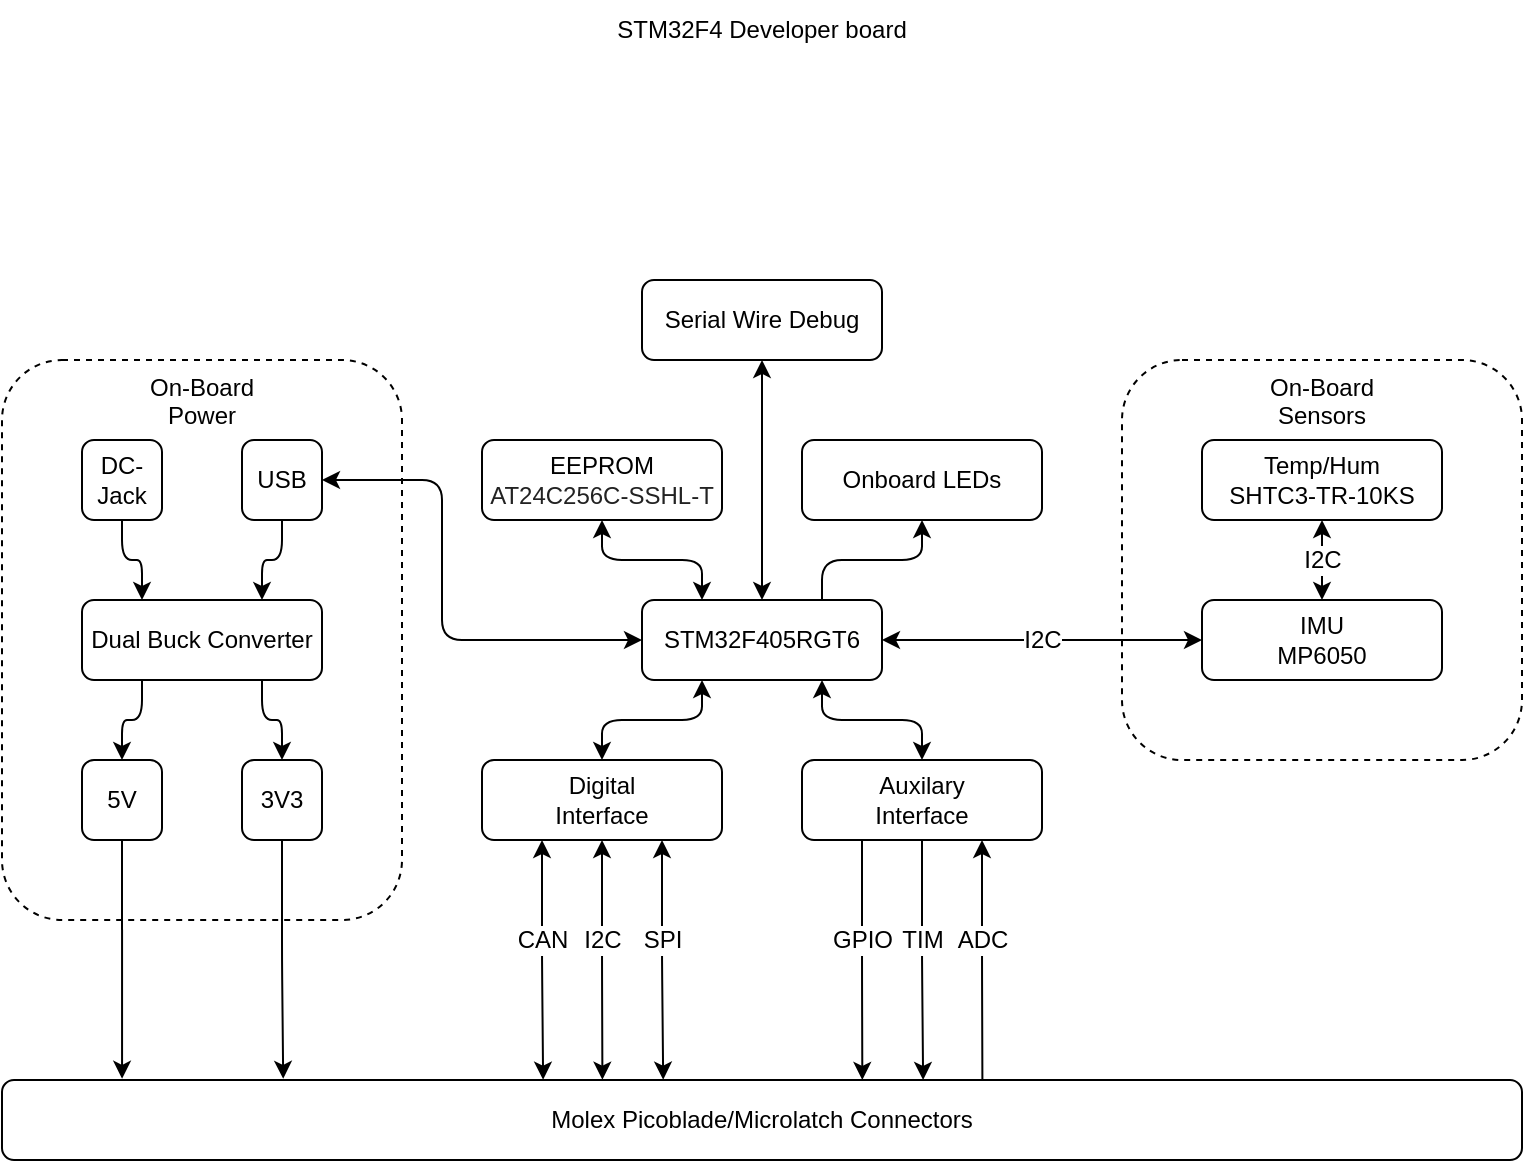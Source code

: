 <mxfile version="16.1.2" type="device"><diagram id="USU0eFKx4S3ubxDn_Omu" name="Page-1"><mxGraphModel dx="805" dy="482" grid="1" gridSize="10" guides="1" tooltips="1" connect="1" arrows="1" fold="1" page="1" pageScale="1" pageWidth="1169" pageHeight="827" math="0" shadow="0"><root><mxCell id="0"/><mxCell id="1" parent="0"/><mxCell id="Zh3rjeTcdA4WQegXBWAA-21" value="On-Board&lt;br&gt;Power" style="rounded=1;whiteSpace=wrap;html=1;fillColor=none;verticalAlign=top;dashed=1;" vertex="1" parent="1"><mxGeometry x="200" y="200" width="200" height="280" as="geometry"/></mxCell><mxCell id="Zh3rjeTcdA4WQegXBWAA-6" style="edgeStyle=orthogonalEdgeStyle;rounded=1;orthogonalLoop=1;jettySize=auto;html=1;exitX=0.25;exitY=1;exitDx=0;exitDy=0;entryX=0.5;entryY=0;entryDx=0;entryDy=0;" edge="1" parent="1" source="Zh3rjeTcdA4WQegXBWAA-1" target="Zh3rjeTcdA4WQegXBWAA-3"><mxGeometry relative="1" as="geometry"/></mxCell><mxCell id="Zh3rjeTcdA4WQegXBWAA-32" style="edgeStyle=orthogonalEdgeStyle;rounded=1;orthogonalLoop=1;jettySize=auto;html=1;exitX=0.75;exitY=1;exitDx=0;exitDy=0;entryX=0.5;entryY=0;entryDx=0;entryDy=0;" edge="1" parent="1" source="Zh3rjeTcdA4WQegXBWAA-1" target="Zh3rjeTcdA4WQegXBWAA-4"><mxGeometry relative="1" as="geometry"/></mxCell><mxCell id="Zh3rjeTcdA4WQegXBWAA-1" value="Dual Buck Converter" style="rounded=1;whiteSpace=wrap;html=1;" vertex="1" parent="1"><mxGeometry x="240" y="320" width="120" height="40" as="geometry"/></mxCell><mxCell id="Zh3rjeTcdA4WQegXBWAA-2" value="STM32F4 Developer board" style="text;html=1;strokeColor=none;fillColor=none;align=center;verticalAlign=middle;whiteSpace=wrap;rounded=0;" vertex="1" parent="1"><mxGeometry x="435" y="20" width="290" height="30" as="geometry"/></mxCell><mxCell id="Zh3rjeTcdA4WQegXBWAA-78" style="edgeStyle=orthogonalEdgeStyle;rounded=1;orthogonalLoop=1;jettySize=auto;html=1;exitX=0.5;exitY=1;exitDx=0;exitDy=0;entryX=0.079;entryY=-0.015;entryDx=0;entryDy=0;entryPerimeter=0;fontSize=12;startArrow=none;startFill=0;" edge="1" parent="1" source="Zh3rjeTcdA4WQegXBWAA-3" target="Zh3rjeTcdA4WQegXBWAA-39"><mxGeometry relative="1" as="geometry"/></mxCell><mxCell id="Zh3rjeTcdA4WQegXBWAA-3" value="5V" style="rounded=1;whiteSpace=wrap;html=1;" vertex="1" parent="1"><mxGeometry x="240" y="400" width="40" height="40" as="geometry"/></mxCell><mxCell id="Zh3rjeTcdA4WQegXBWAA-79" style="edgeStyle=orthogonalEdgeStyle;rounded=1;orthogonalLoop=1;jettySize=auto;html=1;exitX=0.5;exitY=1;exitDx=0;exitDy=0;entryX=0.185;entryY=-0.015;entryDx=0;entryDy=0;entryPerimeter=0;fontSize=12;startArrow=none;startFill=0;" edge="1" parent="1" source="Zh3rjeTcdA4WQegXBWAA-4" target="Zh3rjeTcdA4WQegXBWAA-39"><mxGeometry relative="1" as="geometry"/></mxCell><mxCell id="Zh3rjeTcdA4WQegXBWAA-4" value="3V3" style="rounded=1;whiteSpace=wrap;html=1;" vertex="1" parent="1"><mxGeometry x="320" y="400" width="40" height="40" as="geometry"/></mxCell><mxCell id="Zh3rjeTcdA4WQegXBWAA-36" style="edgeStyle=orthogonalEdgeStyle;rounded=1;orthogonalLoop=1;jettySize=auto;html=1;exitX=0.5;exitY=1;exitDx=0;exitDy=0;entryX=0.75;entryY=0;entryDx=0;entryDy=0;" edge="1" parent="1" source="Zh3rjeTcdA4WQegXBWAA-9" target="Zh3rjeTcdA4WQegXBWAA-1"><mxGeometry relative="1" as="geometry"/></mxCell><mxCell id="Zh3rjeTcdA4WQegXBWAA-69" style="edgeStyle=orthogonalEdgeStyle;rounded=1;orthogonalLoop=1;jettySize=auto;html=1;exitX=1;exitY=0.5;exitDx=0;exitDy=0;entryX=0;entryY=0.5;entryDx=0;entryDy=0;fontSize=12;startArrow=classic;startFill=1;" edge="1" parent="1" source="Zh3rjeTcdA4WQegXBWAA-9" target="Zh3rjeTcdA4WQegXBWAA-11"><mxGeometry relative="1" as="geometry"><Array as="points"><mxPoint x="420" y="260"/><mxPoint x="420" y="340"/></Array></mxGeometry></mxCell><mxCell id="Zh3rjeTcdA4WQegXBWAA-9" value="USB" style="rounded=1;whiteSpace=wrap;html=1;" vertex="1" parent="1"><mxGeometry x="320" y="240" width="40" height="40" as="geometry"/></mxCell><mxCell id="Zh3rjeTcdA4WQegXBWAA-52" style="edgeStyle=orthogonalEdgeStyle;rounded=1;orthogonalLoop=1;jettySize=auto;html=1;exitX=1;exitY=0.5;exitDx=0;exitDy=0;entryX=0;entryY=0.5;entryDx=0;entryDy=0;fontSize=12;startArrow=classic;startFill=1;" edge="1" parent="1" source="Zh3rjeTcdA4WQegXBWAA-11" target="Zh3rjeTcdA4WQegXBWAA-13"><mxGeometry relative="1" as="geometry"/></mxCell><mxCell id="Zh3rjeTcdA4WQegXBWAA-64" value="I2C" style="edgeLabel;html=1;align=center;verticalAlign=middle;resizable=0;points=[];fontSize=12;labelBackgroundColor=default;" vertex="1" connectable="0" parent="Zh3rjeTcdA4WQegXBWAA-52"><mxGeometry x="0.112" y="-1" relative="1" as="geometry"><mxPoint x="-9" y="-1" as="offset"/></mxGeometry></mxCell><mxCell id="Zh3rjeTcdA4WQegXBWAA-57" style="edgeStyle=orthogonalEdgeStyle;rounded=1;orthogonalLoop=1;jettySize=auto;html=1;exitX=0.25;exitY=1;exitDx=0;exitDy=0;entryX=0.5;entryY=0;entryDx=0;entryDy=0;fontSize=12;startArrow=classic;startFill=1;" edge="1" parent="1" source="Zh3rjeTcdA4WQegXBWAA-11" target="Zh3rjeTcdA4WQegXBWAA-55"><mxGeometry relative="1" as="geometry"/></mxCell><mxCell id="Zh3rjeTcdA4WQegXBWAA-58" style="edgeStyle=orthogonalEdgeStyle;rounded=1;orthogonalLoop=1;jettySize=auto;html=1;exitX=0.75;exitY=1;exitDx=0;exitDy=0;entryX=0.5;entryY=0;entryDx=0;entryDy=0;fontSize=12;startArrow=classic;startFill=1;" edge="1" parent="1" source="Zh3rjeTcdA4WQegXBWAA-11" target="Zh3rjeTcdA4WQegXBWAA-56"><mxGeometry relative="1" as="geometry"/></mxCell><mxCell id="Zh3rjeTcdA4WQegXBWAA-87" style="edgeStyle=orthogonalEdgeStyle;rounded=1;orthogonalLoop=1;jettySize=auto;html=1;exitX=0.75;exitY=0;exitDx=0;exitDy=0;entryX=0.5;entryY=1;entryDx=0;entryDy=0;fontSize=12;startArrow=none;startFill=0;" edge="1" parent="1" source="Zh3rjeTcdA4WQegXBWAA-11" target="Zh3rjeTcdA4WQegXBWAA-86"><mxGeometry relative="1" as="geometry"/></mxCell><mxCell id="Zh3rjeTcdA4WQegXBWAA-90" style="edgeStyle=orthogonalEdgeStyle;rounded=1;orthogonalLoop=1;jettySize=auto;html=1;entryX=0.5;entryY=1;entryDx=0;entryDy=0;fontSize=12;startArrow=classic;startFill=1;strokeColor=default;" edge="1" parent="1" source="Zh3rjeTcdA4WQegXBWAA-11" target="Zh3rjeTcdA4WQegXBWAA-89"><mxGeometry relative="1" as="geometry"/></mxCell><mxCell id="Zh3rjeTcdA4WQegXBWAA-11" value="STM32F405RGT6" style="rounded=1;whiteSpace=wrap;html=1;" vertex="1" parent="1"><mxGeometry x="520" y="320" width="120" height="40" as="geometry"/></mxCell><mxCell id="Zh3rjeTcdA4WQegXBWAA-14" value="On-Board&lt;br&gt;Sensors" style="rounded=1;whiteSpace=wrap;html=1;fillColor=none;verticalAlign=top;dashed=1;" vertex="1" parent="1"><mxGeometry x="760" y="200" width="200" height="200" as="geometry"/></mxCell><mxCell id="Zh3rjeTcdA4WQegXBWAA-67" value="I2C" style="edgeStyle=orthogonalEdgeStyle;rounded=0;orthogonalLoop=1;jettySize=auto;html=1;exitX=0.5;exitY=0;exitDx=0;exitDy=0;entryX=0.5;entryY=1;entryDx=0;entryDy=0;fontSize=12;startArrow=classic;startFill=1;" edge="1" parent="1" source="Zh3rjeTcdA4WQegXBWAA-13" target="Zh3rjeTcdA4WQegXBWAA-16"><mxGeometry relative="1" as="geometry"/></mxCell><mxCell id="Zh3rjeTcdA4WQegXBWAA-13" value="IMU&lt;br&gt;MP6050" style="rounded=1;whiteSpace=wrap;html=1;" vertex="1" parent="1"><mxGeometry x="800" y="320" width="120" height="40" as="geometry"/></mxCell><mxCell id="Zh3rjeTcdA4WQegXBWAA-16" value="Temp/Hum&lt;br&gt;&lt;span&gt;SHTC3-TR-10KS&lt;/span&gt;" style="rounded=1;whiteSpace=wrap;html=1;" vertex="1" parent="1"><mxGeometry x="800" y="240" width="120" height="40" as="geometry"/></mxCell><mxCell id="Zh3rjeTcdA4WQegXBWAA-85" style="edgeStyle=orthogonalEdgeStyle;rounded=1;orthogonalLoop=1;jettySize=auto;html=1;entryX=0.25;entryY=0;entryDx=0;entryDy=0;fontSize=12;startArrow=classic;startFill=1;" edge="1" parent="1" source="Zh3rjeTcdA4WQegXBWAA-17" target="Zh3rjeTcdA4WQegXBWAA-11"><mxGeometry relative="1" as="geometry"/></mxCell><mxCell id="Zh3rjeTcdA4WQegXBWAA-17" value="EEPROM&lt;br&gt;&lt;span style=&quot;color: rgb(34 , 34 , 34)&quot;&gt;AT24C256C-SSHL-T&lt;/span&gt;" style="rounded=1;whiteSpace=wrap;html=1;fillColor=default;" vertex="1" parent="1"><mxGeometry x="440" y="240" width="120" height="40" as="geometry"/></mxCell><mxCell id="Zh3rjeTcdA4WQegXBWAA-35" style="edgeStyle=orthogonalEdgeStyle;rounded=1;orthogonalLoop=1;jettySize=auto;html=1;entryX=0.25;entryY=0;entryDx=0;entryDy=0;" edge="1" parent="1" source="Zh3rjeTcdA4WQegXBWAA-33" target="Zh3rjeTcdA4WQegXBWAA-1"><mxGeometry relative="1" as="geometry"/></mxCell><mxCell id="Zh3rjeTcdA4WQegXBWAA-33" value="DC- Jack" style="rounded=1;whiteSpace=wrap;html=1;fillColor=default;" vertex="1" parent="1"><mxGeometry x="240" y="240" width="40" height="40" as="geometry"/></mxCell><mxCell id="Zh3rjeTcdA4WQegXBWAA-39" value="Molex Picoblade/Microlatch Connectors" style="rounded=1;whiteSpace=wrap;html=1;fillColor=default;" vertex="1" parent="1"><mxGeometry x="200" y="560" width="760" height="40" as="geometry"/></mxCell><mxCell id="Zh3rjeTcdA4WQegXBWAA-70" style="edgeStyle=orthogonalEdgeStyle;rounded=1;orthogonalLoop=1;jettySize=auto;html=1;exitX=0.25;exitY=1;exitDx=0;exitDy=0;entryX=0.356;entryY=-0.004;entryDx=0;entryDy=0;entryPerimeter=0;fontSize=12;startArrow=classic;startFill=1;" edge="1" parent="1" source="Zh3rjeTcdA4WQegXBWAA-55" target="Zh3rjeTcdA4WQegXBWAA-39"><mxGeometry relative="1" as="geometry"/></mxCell><mxCell id="Zh3rjeTcdA4WQegXBWAA-80" value="CAN" style="edgeLabel;html=1;align=center;verticalAlign=middle;resizable=0;points=[];fontSize=12;" vertex="1" connectable="0" parent="Zh3rjeTcdA4WQegXBWAA-70"><mxGeometry x="0.32" y="1" relative="1" as="geometry"><mxPoint x="-2" y="-29" as="offset"/></mxGeometry></mxCell><mxCell id="Zh3rjeTcdA4WQegXBWAA-71" style="edgeStyle=orthogonalEdgeStyle;rounded=1;orthogonalLoop=1;jettySize=auto;html=1;exitX=0.5;exitY=1;exitDx=0;exitDy=0;entryX=0.395;entryY=-0.004;entryDx=0;entryDy=0;entryPerimeter=0;fontSize=12;startArrow=classic;startFill=1;" edge="1" parent="1" source="Zh3rjeTcdA4WQegXBWAA-55" target="Zh3rjeTcdA4WQegXBWAA-39"><mxGeometry relative="1" as="geometry"/></mxCell><mxCell id="Zh3rjeTcdA4WQegXBWAA-81" value="I2C" style="edgeLabel;html=1;align=center;verticalAlign=middle;resizable=0;points=[];fontSize=12;" vertex="1" connectable="0" parent="Zh3rjeTcdA4WQegXBWAA-71"><mxGeometry x="0.367" y="-1" relative="1" as="geometry"><mxPoint x="1" y="-32" as="offset"/></mxGeometry></mxCell><mxCell id="Zh3rjeTcdA4WQegXBWAA-72" style="edgeStyle=orthogonalEdgeStyle;rounded=1;orthogonalLoop=1;jettySize=auto;html=1;exitX=0.75;exitY=1;exitDx=0;exitDy=0;entryX=0.435;entryY=-0.004;entryDx=0;entryDy=0;entryPerimeter=0;fontSize=12;startArrow=classic;startFill=1;" edge="1" parent="1" source="Zh3rjeTcdA4WQegXBWAA-55" target="Zh3rjeTcdA4WQegXBWAA-39"><mxGeometry relative="1" as="geometry"/></mxCell><mxCell id="Zh3rjeTcdA4WQegXBWAA-82" value="SPI" style="edgeLabel;html=1;align=center;verticalAlign=middle;resizable=0;points=[];fontSize=12;" vertex="1" connectable="0" parent="Zh3rjeTcdA4WQegXBWAA-72"><mxGeometry x="0.218" y="2" relative="1" as="geometry"><mxPoint x="-3" y="-23" as="offset"/></mxGeometry></mxCell><mxCell id="Zh3rjeTcdA4WQegXBWAA-55" value="Digital&lt;br&gt;Interface" style="rounded=1;whiteSpace=wrap;html=1;fontSize=12;fillColor=default;" vertex="1" parent="1"><mxGeometry x="440" y="400" width="120" height="40" as="geometry"/></mxCell><mxCell id="Zh3rjeTcdA4WQegXBWAA-74" style="edgeStyle=orthogonalEdgeStyle;rounded=1;orthogonalLoop=1;jettySize=auto;html=1;exitX=0.25;exitY=1;exitDx=0;exitDy=0;entryX=0.566;entryY=0;entryDx=0;entryDy=0;entryPerimeter=0;fontSize=12;startArrow=none;startFill=0;" edge="1" parent="1" source="Zh3rjeTcdA4WQegXBWAA-56" target="Zh3rjeTcdA4WQegXBWAA-39"><mxGeometry relative="1" as="geometry"/></mxCell><mxCell id="Zh3rjeTcdA4WQegXBWAA-83" value="GPIO" style="edgeLabel;html=1;align=center;verticalAlign=middle;resizable=0;points=[];fontSize=12;" vertex="1" connectable="0" parent="Zh3rjeTcdA4WQegXBWAA-74"><mxGeometry x="0.261" relative="1" as="geometry"><mxPoint y="-26" as="offset"/></mxGeometry></mxCell><mxCell id="Zh3rjeTcdA4WQegXBWAA-75" style="edgeStyle=orthogonalEdgeStyle;rounded=1;orthogonalLoop=1;jettySize=auto;html=1;exitX=0.5;exitY=1;exitDx=0;exitDy=0;entryX=0.606;entryY=0;entryDx=0;entryDy=0;entryPerimeter=0;fontSize=12;startArrow=none;startFill=0;" edge="1" parent="1" source="Zh3rjeTcdA4WQegXBWAA-56" target="Zh3rjeTcdA4WQegXBWAA-39"><mxGeometry relative="1" as="geometry"/></mxCell><mxCell id="Zh3rjeTcdA4WQegXBWAA-84" value="TIM" style="edgeLabel;html=1;align=center;verticalAlign=middle;resizable=0;points=[];fontSize=12;" vertex="1" connectable="0" parent="Zh3rjeTcdA4WQegXBWAA-75"><mxGeometry x="-0.086" y="1" relative="1" as="geometry"><mxPoint x="-1" y="-5" as="offset"/></mxGeometry></mxCell><mxCell id="Zh3rjeTcdA4WQegXBWAA-77" style="edgeStyle=orthogonalEdgeStyle;rounded=1;orthogonalLoop=1;jettySize=auto;html=1;exitX=0.75;exitY=1;exitDx=0;exitDy=0;entryX=0.645;entryY=0;entryDx=0;entryDy=0;entryPerimeter=0;fontSize=12;startArrow=classic;startFill=1;endArrow=none;endFill=0;" edge="1" parent="1" source="Zh3rjeTcdA4WQegXBWAA-56" target="Zh3rjeTcdA4WQegXBWAA-39"><mxGeometry relative="1" as="geometry"/></mxCell><mxCell id="Zh3rjeTcdA4WQegXBWAA-88" value="ADC" style="edgeLabel;html=1;align=center;verticalAlign=middle;resizable=0;points=[];fontSize=12;" vertex="1" connectable="0" parent="Zh3rjeTcdA4WQegXBWAA-77"><mxGeometry x="-0.178" relative="1" as="geometry"><mxPoint as="offset"/></mxGeometry></mxCell><mxCell id="Zh3rjeTcdA4WQegXBWAA-56" value="Auxilary&lt;br&gt;Interface" style="rounded=1;whiteSpace=wrap;html=1;fontSize=12;fillColor=default;" vertex="1" parent="1"><mxGeometry x="600" y="400" width="120" height="40" as="geometry"/></mxCell><mxCell id="Zh3rjeTcdA4WQegXBWAA-86" value="Onboard LEDs" style="rounded=1;whiteSpace=wrap;html=1;fontSize=12;fillColor=default;" vertex="1" parent="1"><mxGeometry x="600" y="240" width="120" height="40" as="geometry"/></mxCell><mxCell id="Zh3rjeTcdA4WQegXBWAA-89" value="Serial Wire Debug" style="rounded=1;whiteSpace=wrap;html=1;fontSize=12;fillColor=default;" vertex="1" parent="1"><mxGeometry x="520" y="160" width="120" height="40" as="geometry"/></mxCell></root></mxGraphModel></diagram></mxfile>